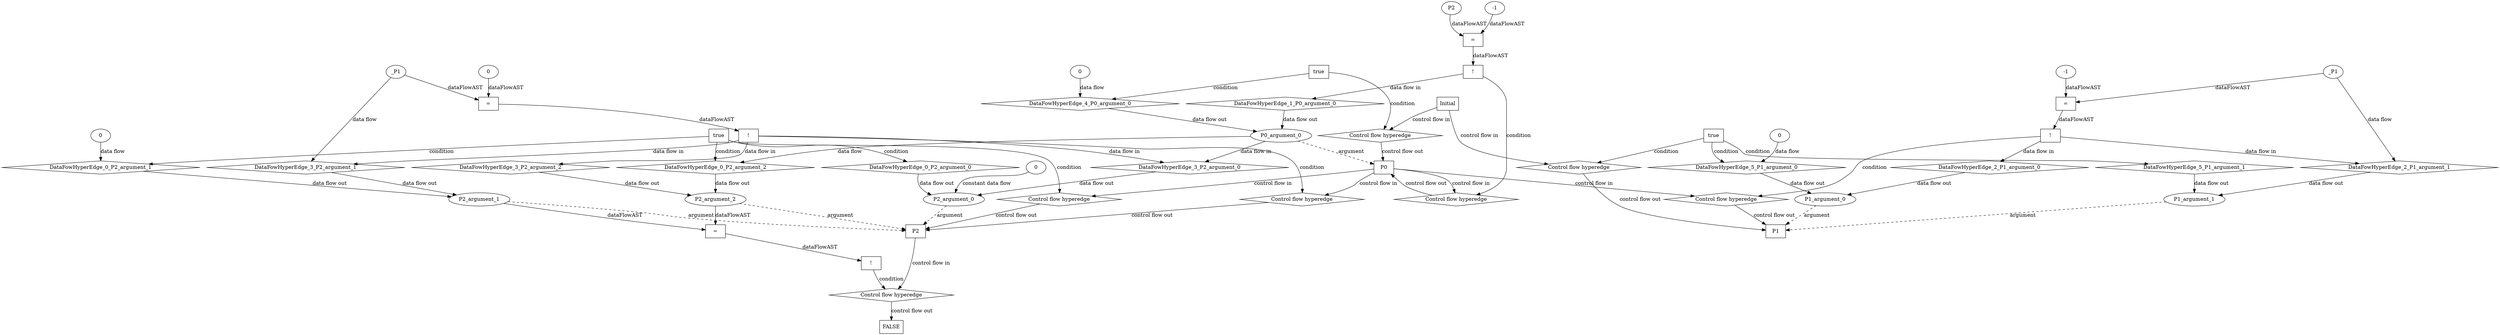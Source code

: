 digraph dag {
"P0" [label="P0" nodeName="P0" class=cfn  shape="rect"];
"P1" [label="P1" nodeName="P1" class=cfn  shape="rect"];
"P2" [label="P2" nodeName="P2" class=cfn  shape="rect"];
FALSE [label="FALSE" nodeName=FALSE class=cfn  shape="rect"];
Initial [label="Initial" nodeName=Initial class=cfn  shape="rect"];
ControlFowHyperEdge_0 [label="Control flow hyperedge" nodeName=ControlFowHyperEdge_0 class=controlFlowHyperEdge shape="diamond"];
"P0" -> ControlFowHyperEdge_0 [label="control flow in"]
ControlFowHyperEdge_0 -> "P2" [label="control flow out"]
ControlFowHyperEdge_1 [label="Control flow hyperedge" nodeName=ControlFowHyperEdge_1 class=controlFlowHyperEdge shape="diamond"];
"P0" -> ControlFowHyperEdge_1 [label="control flow in"]
ControlFowHyperEdge_1 -> "P0" [label="control flow out"]
ControlFowHyperEdge_2 [label="Control flow hyperedge" nodeName=ControlFowHyperEdge_2 class=controlFlowHyperEdge shape="diamond"];
"P0" -> ControlFowHyperEdge_2 [label="control flow in"]
ControlFowHyperEdge_2 -> "P1" [label="control flow out"]
ControlFowHyperEdge_3 [label="Control flow hyperedge" nodeName=ControlFowHyperEdge_3 class=controlFlowHyperEdge shape="diamond"];
"P0" -> ControlFowHyperEdge_3 [label="control flow in"]
ControlFowHyperEdge_3 -> "P2" [label="control flow out"]
ControlFowHyperEdge_4 [label="Control flow hyperedge" nodeName=ControlFowHyperEdge_4 class=controlFlowHyperEdge shape="diamond"];
"Initial" -> ControlFowHyperEdge_4 [label="control flow in"]
ControlFowHyperEdge_4 -> "P0" [label="control flow out"]
ControlFowHyperEdge_5 [label="Control flow hyperedge" nodeName=ControlFowHyperEdge_5 class=controlFlowHyperEdge shape="diamond"];
"Initial" -> ControlFowHyperEdge_5 [label="control flow in"]
ControlFowHyperEdge_5 -> "P1" [label="control flow out"]
ControlFowHyperEdge_6 [label="Control flow hyperedge" nodeName=ControlFowHyperEdge_6 class=controlFlowHyperEdge shape="diamond"];
"P2" -> ControlFowHyperEdge_6 [label="control flow in"]
ControlFowHyperEdge_6 -> "FALSE" [label="control flow out"]
"P2_argument_0" [label="P2_argument_0" nodeName=argument0 class=argument  head="P2" shape="oval"];
"P2_argument_0" -> "P2"[label="argument" style="dashed"]
"P2_argument_1" [label="P2_argument_1" nodeName=argument1 class=argument  head="P2" shape="oval"];
"P2_argument_1" -> "P2"[label="argument" style="dashed"]
"P2_argument_2" [label="P2_argument_2" nodeName=argument2 class=argument  head="P2" shape="oval"];
"P2_argument_2" -> "P2"[label="argument" style="dashed"]
"P0_argument_0" [label="P0_argument_0" nodeName=argument0 class=argument  head="P0" shape="oval"];
"P0_argument_0" -> "P0"[label="argument" style="dashed"]
"P1_argument_0" [label="P1_argument_0" nodeName=argument0 class=argument  head="P1" shape="oval"];
"P1_argument_0" -> "P1"[label="argument" style="dashed"]
"P1_argument_1" [label="P1_argument_1" nodeName=argument1 class=argument  head="P1" shape="oval"];
"P1_argument_1" -> "P1"[label="argument" style="dashed"]

"true_0" [label="true" nodeName="true_0" class=true shape="rect"];
"true_0" -> "ControlFowHyperEdge_0" [label="condition"];
"xxxP2___P0_0xxxdataFlow_0_node_0" [label="0" nodeName="xxxP2___P0_0xxxdataFlow_0_node_0" class=Literal ];

"xxxP2___P0_0xxxdataFlow_0_node_0" -> "DataFowHyperEdge_0_P2_argument_1" [label="data flow"];

"P0_argument_0" -> "DataFowHyperEdge_0_P2_argument_2" [label="data flow"];
"xxxP0___P0_1xxxguard_0_node_0" [label="!" nodeName="xxxP0___P0_1xxxguard_0_node_0" class=Operator shape="rect"];
"xxxP0___P0_1xxxguard_0_node_1" [label="=" nodeName="xxxP0___P0_1xxxguard_0_node_1" class=Operator  shape="rect"];
"xxxP0___P0_1xxxguard_0_node_2" [label="P2" nodeName="xxxP0___P0_1xxxguard_0_node_2" class=Constant ];
"xxxP0___P0_1xxxguard_0_node_3" [label="-1" nodeName="xxxP0___P0_1xxxguard_0_node_3" class=Literal ];
"xxxP0___P0_1xxxguard_0_node_1" -> "xxxP0___P0_1xxxguard_0_node_0"[label="dataFlowAST"]
"xxxP0___P0_1xxxguard_0_node_2" -> "xxxP0___P0_1xxxguard_0_node_1"[label="dataFlowAST"]
"xxxP0___P0_1xxxguard_0_node_3" -> "xxxP0___P0_1xxxguard_0_node_1"[label="dataFlowAST"]

"xxxP0___P0_1xxxguard_0_node_0" -> "ControlFowHyperEdge_1" [label="condition"];
"xxxP1___P0_2xxxguard_0_node_0" [label="!" nodeName="xxxP1___P0_2xxxguard_0_node_0" class=Operator shape="rect"];
"xxxP1___P0_2xxxguard_0_node_1" [label="=" nodeName="xxxP1___P0_2xxxguard_0_node_1" class=Operator  shape="rect"];
"xxxP1___P0_2xxxguard_0_node_3" [label="-1" nodeName="xxxP1___P0_2xxxguard_0_node_3" class=Literal ];
"xxxP1___P0_2xxxguard_0_node_1" -> "xxxP1___P0_2xxxguard_0_node_0"[label="dataFlowAST"]
"xxxP1___P0_2xxxdataFlow_0_node_0" -> "xxxP1___P0_2xxxguard_0_node_1"[label="dataFlowAST"]
"xxxP1___P0_2xxxguard_0_node_3" -> "xxxP1___P0_2xxxguard_0_node_1"[label="dataFlowAST"]

"xxxP1___P0_2xxxguard_0_node_0" -> "ControlFowHyperEdge_2" [label="condition"];
"xxxP1___P0_2xxxdataFlow_0_node_0" [label="_P1" nodeName="xxxP1___P0_2xxxdataFlow_0_node_0" class=Constant ];

"xxxP1___P0_2xxxdataFlow_0_node_0" -> "DataFowHyperEdge_2_P1_argument_1" [label="data flow"];
"xxxP2___P0_3xxxguard_0_node_0" [label="!" nodeName="xxxP2___P0_3xxxguard_0_node_0" class=Operator shape="rect"];
"xxxP2___P0_3xxxguard_0_node_1" [label="=" nodeName="xxxP2___P0_3xxxguard_0_node_1" class=Operator  shape="rect"];
"xxxP2___P0_3xxxguard_0_node_3" [label="0" nodeName="xxxP2___P0_3xxxguard_0_node_3" class=Literal ];
"xxxP2___P0_3xxxguard_0_node_1" -> "xxxP2___P0_3xxxguard_0_node_0"[label="dataFlowAST"]
"xxxP2___P0_3xxxdataFlow_0_node_0" -> "xxxP2___P0_3xxxguard_0_node_1"[label="dataFlowAST"]
"xxxP2___P0_3xxxguard_0_node_3" -> "xxxP2___P0_3xxxguard_0_node_1"[label="dataFlowAST"]

"xxxP2___P0_3xxxguard_0_node_0" -> "ControlFowHyperEdge_3" [label="condition"];
"xxxP2___P0_3xxxdataFlow_0_node_0" [label="_P1" nodeName="xxxP2___P0_3xxxdataFlow_0_node_0" class=Constant ];

"xxxP2___P0_3xxxdataFlow_0_node_0" -> "DataFowHyperEdge_3_P2_argument_1" [label="data flow"];
"true_4" [label="true" nodeName="true_4" class=true shape="rect"];
"true_4" -> "ControlFowHyperEdge_4" [label="condition"];
"xxxP0___Initial_4xxxdataFlow_0_node_0" [label="0" nodeName="xxxP0___Initial_4xxxdataFlow_0_node_0" class=Literal ];

"xxxP0___Initial_4xxxdataFlow_0_node_0" -> "DataFowHyperEdge_4_P0_argument_0" [label="data flow"];
"true_5" [label="true" nodeName="true_5" class=true shape="rect"];
"true_5" -> "ControlFowHyperEdge_5" [label="condition"];
"xxxP1___Initial_5xxxdataFlow_0_node_0" [label="0" nodeName="xxxP1___Initial_5xxxdataFlow_0_node_0" class=Literal ];

"xxxP1___Initial_5xxxdataFlow_0_node_0" -> "DataFowHyperEdge_5_P1_argument_0" [label="data flow"];
"xxxFALSE___P2_6xxxguard_0_node_0" [label="!" nodeName="xxxFALSE___P2_6xxxguard_0_node_0" class=Operator shape="rect"];
"xxxFALSE___P2_6xxxguard_0_node_1" [label="=" nodeName="xxxFALSE___P2_6xxxguard_0_node_1" class=Operator  shape="rect"];
"xxxFALSE___P2_6xxxguard_0_node_1" -> "xxxFALSE___P2_6xxxguard_0_node_0"[label="dataFlowAST"]
"P2_argument_2" -> "xxxFALSE___P2_6xxxguard_0_node_1"[label="dataFlowAST"]
"P2_argument_1" -> "xxxFALSE___P2_6xxxguard_0_node_1"[label="dataFlowAST"]

"xxxFALSE___P2_6xxxguard_0_node_0" -> "ControlFowHyperEdge_6" [label="condition"];
"DataFowHyperEdge_0_P2_argument_0" [label="DataFowHyperEdge_0_P2_argument_0" nodeName="DataFowHyperEdge_0_P2_argument_0" class=DataFlowHyperedge shape="diamond"];
"DataFowHyperEdge_0_P2_argument_0" -> "P2_argument_0"[label="data flow out"]
"true_0" -> "DataFowHyperEdge_0_P2_argument_0" [label="condition"];
"DataFowHyperEdge_0_P2_argument_1" [label="DataFowHyperEdge_0_P2_argument_1" nodeName="DataFowHyperEdge_0_P2_argument_1" class=DataFlowHyperedge shape="diamond"];
"DataFowHyperEdge_0_P2_argument_1" -> "P2_argument_1"[label="data flow out"]
"true_0" -> "DataFowHyperEdge_0_P2_argument_1" [label="condition"];
"DataFowHyperEdge_0_P2_argument_2" [label="DataFowHyperEdge_0_P2_argument_2" nodeName="DataFowHyperEdge_0_P2_argument_2" class=DataFlowHyperedge shape="diamond"];
"DataFowHyperEdge_0_P2_argument_2" -> "P2_argument_2"[label="data flow out"]
"true_0" -> "DataFowHyperEdge_0_P2_argument_2" [label="condition"];
"DataFowHyperEdge_1_P0_argument_0" [label="DataFowHyperEdge_1_P0_argument_0" nodeName="DataFowHyperEdge_1_P0_argument_0" class=DataFlowHyperedge shape="diamond"];
"DataFowHyperEdge_1_P0_argument_0" -> "P0_argument_0"[label="data flow out"]
"xxxP0___P0_1xxxguard_0_node_0" -> "DataFowHyperEdge_1_P0_argument_0"[label="data flow in"]
"DataFowHyperEdge_2_P1_argument_0" [label="DataFowHyperEdge_2_P1_argument_0" nodeName="DataFowHyperEdge_2_P1_argument_0" class=DataFlowHyperedge shape="diamond"];
"DataFowHyperEdge_2_P1_argument_0" -> "P1_argument_0"[label="data flow out"]
"xxxP1___P0_2xxxguard_0_node_0" -> "DataFowHyperEdge_2_P1_argument_0"[label="data flow in"]
"DataFowHyperEdge_2_P1_argument_1" [label="DataFowHyperEdge_2_P1_argument_1" nodeName="DataFowHyperEdge_2_P1_argument_1" class=DataFlowHyperedge shape="diamond"];
"DataFowHyperEdge_2_P1_argument_1" -> "P1_argument_1"[label="data flow out"]
"xxxP1___P0_2xxxguard_0_node_0" -> "DataFowHyperEdge_2_P1_argument_1"[label="data flow in"]
"DataFowHyperEdge_3_P2_argument_0" [label="DataFowHyperEdge_3_P2_argument_0" nodeName="DataFowHyperEdge_3_P2_argument_0" class=DataFlowHyperedge shape="diamond"];
"DataFowHyperEdge_3_P2_argument_0" -> "P2_argument_0"[label="data flow out"]
"xxxP2___P0_3xxxguard_0_node_0" -> "DataFowHyperEdge_3_P2_argument_0"[label="data flow in"]
"DataFowHyperEdge_3_P2_argument_1" [label="DataFowHyperEdge_3_P2_argument_1" nodeName="DataFowHyperEdge_3_P2_argument_1" class=DataFlowHyperedge shape="diamond"];
"DataFowHyperEdge_3_P2_argument_1" -> "P2_argument_1"[label="data flow out"]
"xxxP2___P0_3xxxguard_0_node_0" -> "DataFowHyperEdge_3_P2_argument_1"[label="data flow in"]
"DataFowHyperEdge_3_P2_argument_2" [label="DataFowHyperEdge_3_P2_argument_2" nodeName="DataFowHyperEdge_3_P2_argument_2" class=DataFlowHyperedge shape="diamond"];
"DataFowHyperEdge_3_P2_argument_2" -> "P2_argument_2"[label="data flow out"]
"xxxP2___P0_3xxxguard_0_node_0" -> "DataFowHyperEdge_3_P2_argument_2"[label="data flow in"]
"DataFowHyperEdge_4_P0_argument_0" [label="DataFowHyperEdge_4_P0_argument_0" nodeName="DataFowHyperEdge_4_P0_argument_0" class=DataFlowHyperedge shape="diamond"];
"DataFowHyperEdge_4_P0_argument_0" -> "P0_argument_0"[label="data flow out"]
"true_4" -> "DataFowHyperEdge_4_P0_argument_0" [label="condition"];
"DataFowHyperEdge_5_P1_argument_0" [label="DataFowHyperEdge_5_P1_argument_0" nodeName="DataFowHyperEdge_5_P1_argument_0" class=DataFlowHyperedge shape="diamond"];
"DataFowHyperEdge_5_P1_argument_0" -> "P1_argument_0"[label="data flow out"]
"true_5" -> "DataFowHyperEdge_5_P1_argument_0" [label="condition"];
"DataFowHyperEdge_5_P1_argument_1" [label="DataFowHyperEdge_5_P1_argument_1" nodeName="DataFowHyperEdge_5_P1_argument_1" class=DataFlowHyperedge shape="diamond"];
"DataFowHyperEdge_5_P1_argument_1" -> "P1_argument_1"[label="data flow out"]
"true_5" -> "DataFowHyperEdge_5_P1_argument_1" [label="condition"];
"xxxFALSE___P2_6xxxP2_argument_0_constant_0" [label="0" nodeName="xxxFALSE___P2_6xxxP2_argument_0_constant_0" class=Constant];
"xxxFALSE___P2_6xxxP2_argument_0_constant_0" -> "P2_argument_0" [label="constant data flow"];
"P0_argument_0" -> "DataFowHyperEdge_3_P2_argument_0"[label="data flow in"]




}
